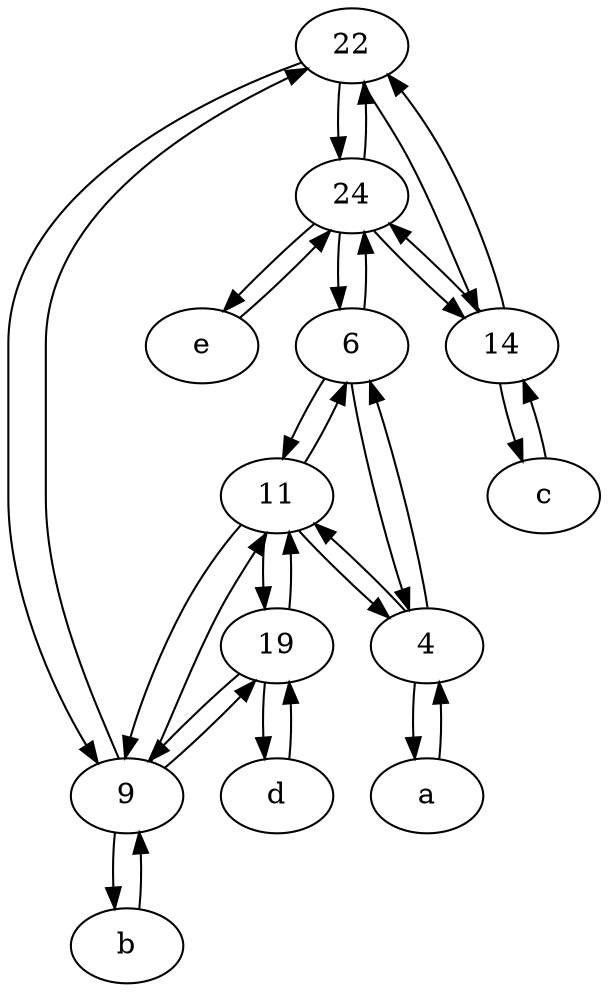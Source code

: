 digraph  {
	22;
	c [pos="20,10!"];
	b [pos="50,20!"];
	d [pos="20,30!"];
	24;
	4;
	19;
	e [pos="30,50!"];
	11;
	14;
	a [pos="40,10!"];
	6;
	9;
	14 -> c;
	14 -> 22;
	19 -> d;
	6 -> 24;
	11 -> 19;
	22 -> 24;
	11 -> 9;
	22 -> 9;
	6 -> 4;
	4 -> a;
	11 -> 4;
	a -> 4;
	4 -> 6;
	19 -> 11;
	9 -> 22;
	11 -> 6;
	22 -> 14;
	c -> 14;
	e -> 24;
	9 -> 19;
	9 -> b;
	d -> 19;
	19 -> 9;
	9 -> 11;
	24 -> e;
	14 -> 24;
	24 -> 14;
	24 -> 6;
	6 -> 11;
	24 -> 22;
	4 -> 11;
	b -> 9;

	}